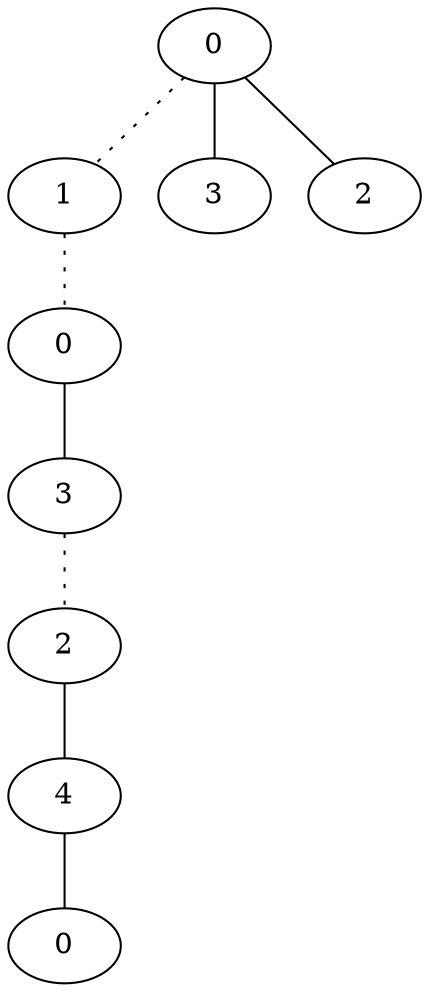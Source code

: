 graph {
a0[label=0];
a1[label=1];
a2[label=0];
a3[label=3];
a4[label=2];
a5[label=4];
a6[label=0];
a7[label=3];
a8[label=2];
a0 -- a1 [style=dotted];
a0 -- a7;
a0 -- a8;
a1 -- a2 [style=dotted];
a2 -- a3;
a3 -- a4 [style=dotted];
a4 -- a5;
a5 -- a6;
}
